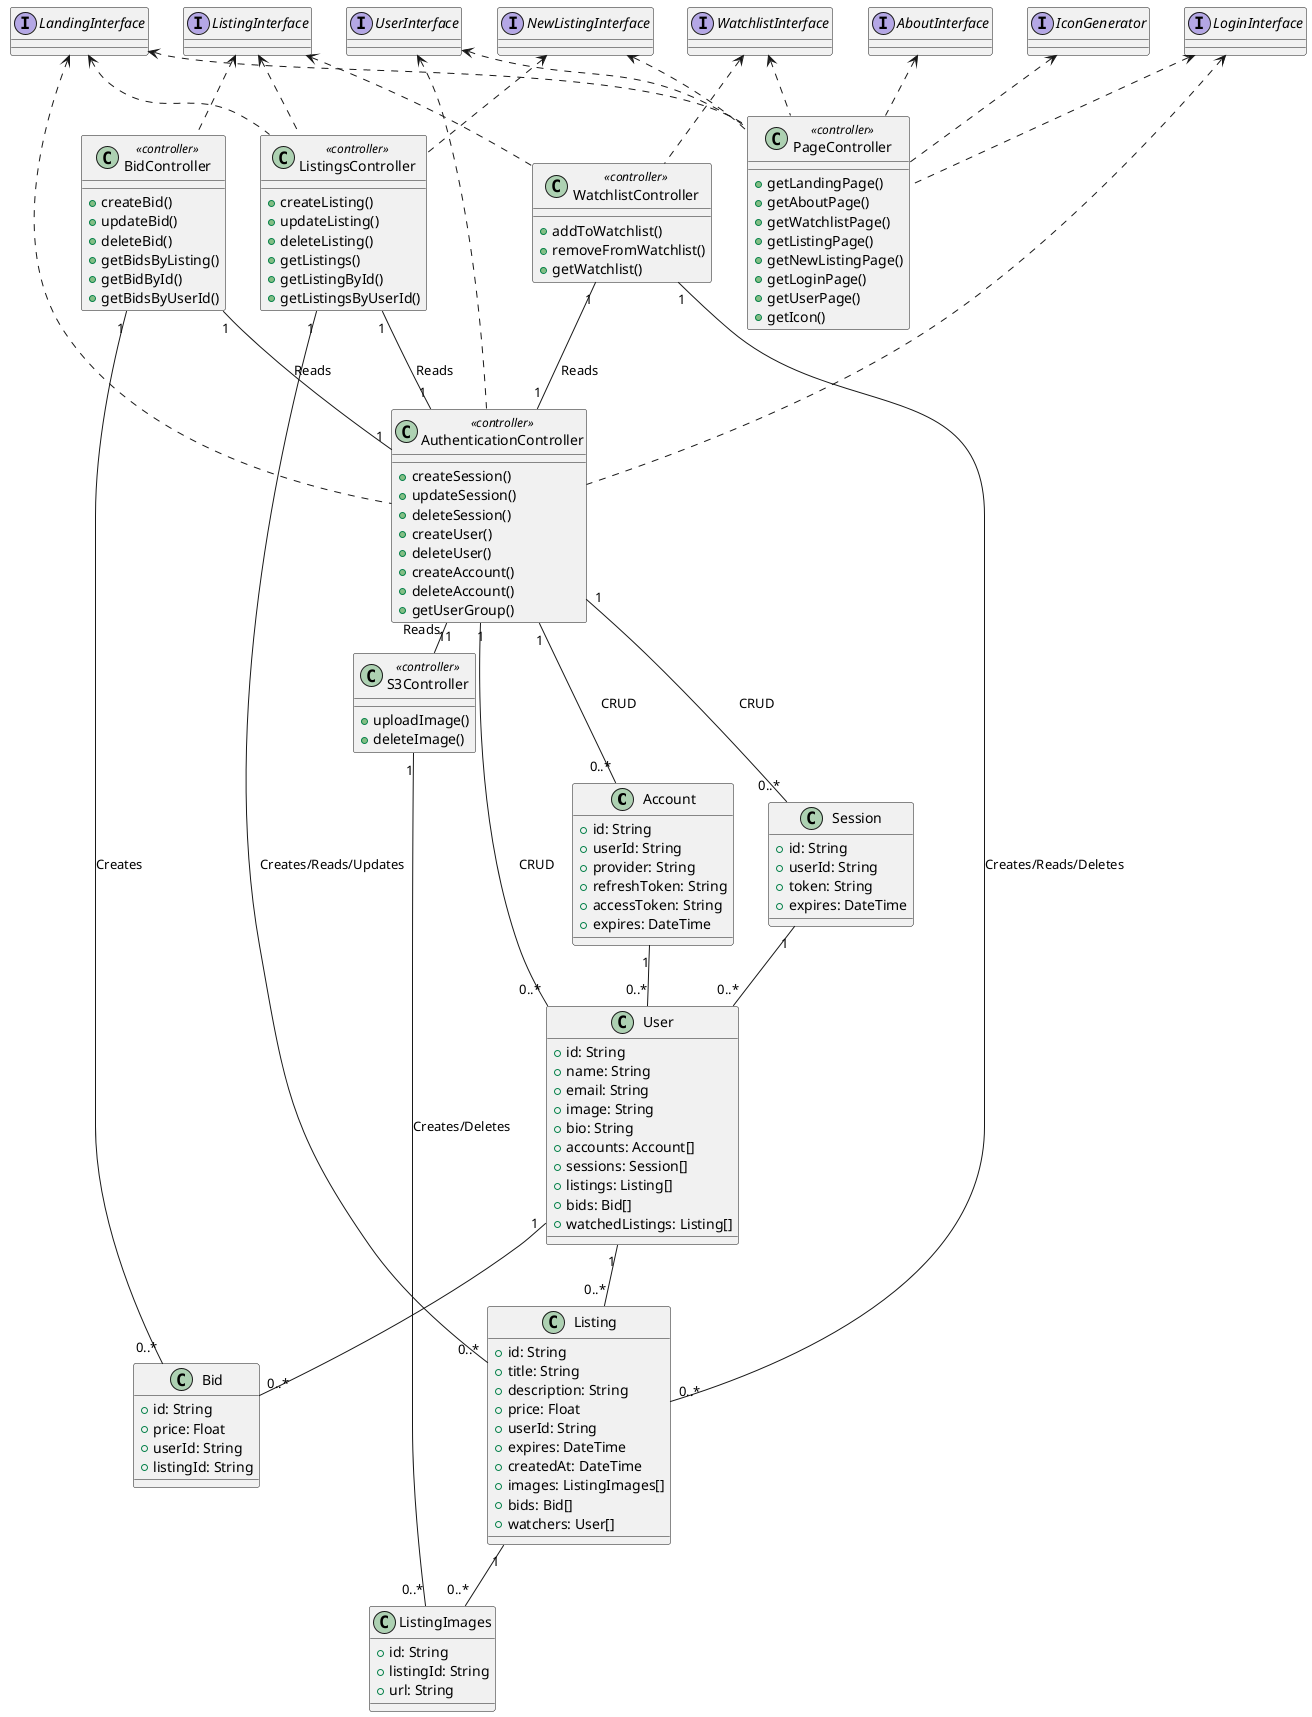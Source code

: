 @startuml ClassDiagram

' models

class Account {
  +id: String
  +userId: String
  +provider: String
  +refreshToken: String
  +accessToken: String
  +expires: DateTime
}

class Session {
  +id: String
  +userId: String
  +token: String
  +expires: DateTime
}

class User {
  +id: String
  +name: String
  +email: String
  +image: String
  +bio: String
  +accounts: Account[]
  +sessions: Session[]
  +listings: Listing[]
  +bids: Bid[]
  +watchedListings: Listing[]
}

class Listing {
  +id: String
  +title: String
  +description: String
  +price: Float
  +userId: String
  +expires: DateTime
  +createdAt: DateTime
  +images: ListingImages[]
  +bids: Bid[]
  +watchers: User[]
}

class ListingImages {
  +id: String
  +listingId: String
  +url: String
}

class Bid {
  +id: String
  +price: Float
  +userId: String
  +listingId: String
}

Account "1" -- "0..*" User
Session "1" -- "0..*" User
User "1" -- "0..*" Listing
User "1" -- "0..*" Bid
Listing "1" -- "0..*" ListingImages

' controllers
class PageController <<controller>>{
  +getLandingPage()
  +getAboutPage()
  +getWatchlistPage()
    +getListingPage()
    +getNewListingPage()
    +getLoginPage()
    +getUserPage()
+getIcon()
}

class ListingsController <<controller>>{
  +createListing()
  +updateListing()
  +deleteListing()
  +getListings()
  +getListingById()
  +getListingsByUserId()
}

class WatchlistController <<controller>>{
  +addToWatchlist()
  +removeFromWatchlist()
  +getWatchlist()
}

class AuthenticationController <<controller>>{
  +createSession()
  +updateSession()
  +deleteSession()
  +createUser()
  +deleteUser()
  +createAccount()
  +deleteAccount()
  +getUserGroup()
}

class BidController <<controller>>{
  +createBid()
  +updateBid()
  +deleteBid()
  +getBidsByListing()
  +getBidById()
  +getBidsByUserId()
}

class S3Controller <<controller>>{
  +uploadImage()
  +deleteImage()
}

' associations between routes and entities

AuthenticationController "1" -- "0..*" User : CRUD
AuthenticationController "1" -- "0..*" Account : CRUD
AuthenticationController "1" -- "0..*" Session : CRUD

ListingsController "1" -- "0..*" Listing : Creates/Reads/Updates
ListingsController "1" -- "1" AuthenticationController : Reads

WatchlistController "1" -- "0..*" Listing : Creates/Reads/Deletes
WatchlistController "1" -- "1" AuthenticationController : Reads

S3Controller "1" -- "0..*" ListingImages : Creates/Deletes
S3Controller "1" -l- "1" AuthenticationController : Reads

BidController "1" -- "0..*" Bid : Creates
BidController "1" -- "1" AuthenticationController : Reads


interface UserInterface
interface ListingInterface
interface NewListingInterface
interface LoginInterface
interface WatchlistInterface
interface AboutInterface
interface LandingInterface
interface IconGenerator

' connect controllers to interfaces

UserInterface <.. AuthenticationController
NewListingInterface <.. ListingsController
LoginInterface <.. AuthenticationController
WatchlistInterface <.. WatchlistController
LandingInterface <.. AuthenticationController
LandingInterface <.. ListingsController
ListingInterface <.. ListingsController
ListingInterface <.. WatchlistController
ListingInterface <.. BidController

UserInterface <.. PageController
NewListingInterface <.. PageController
LoginInterface <.. PageController
WatchlistInterface <.. PageController
AboutInterface <.. PageController
LandingInterface <.. PageController
IconGenerator <.. PageController

@enduml

